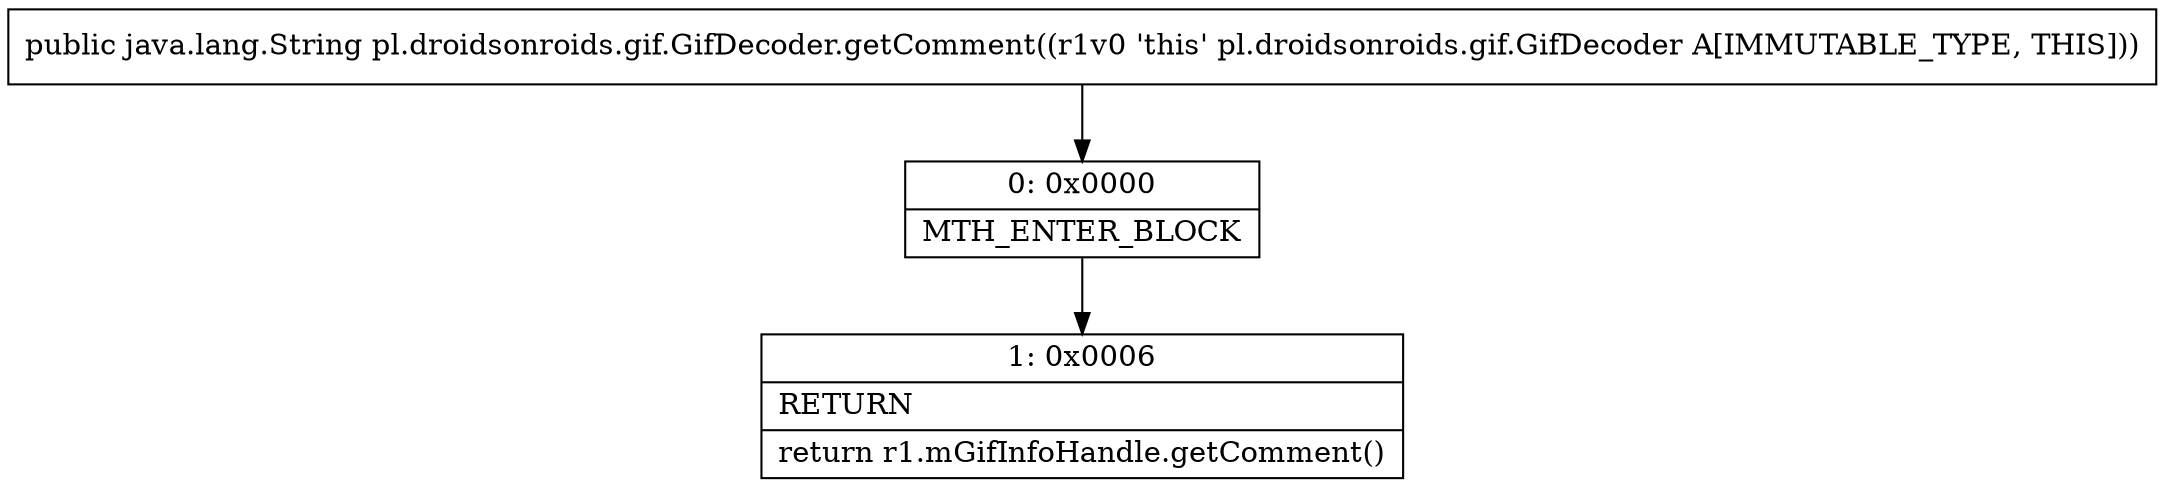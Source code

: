 digraph "CFG forpl.droidsonroids.gif.GifDecoder.getComment()Ljava\/lang\/String;" {
Node_0 [shape=record,label="{0\:\ 0x0000|MTH_ENTER_BLOCK\l}"];
Node_1 [shape=record,label="{1\:\ 0x0006|RETURN\l|return r1.mGifInfoHandle.getComment()\l}"];
MethodNode[shape=record,label="{public java.lang.String pl.droidsonroids.gif.GifDecoder.getComment((r1v0 'this' pl.droidsonroids.gif.GifDecoder A[IMMUTABLE_TYPE, THIS])) }"];
MethodNode -> Node_0;
Node_0 -> Node_1;
}

